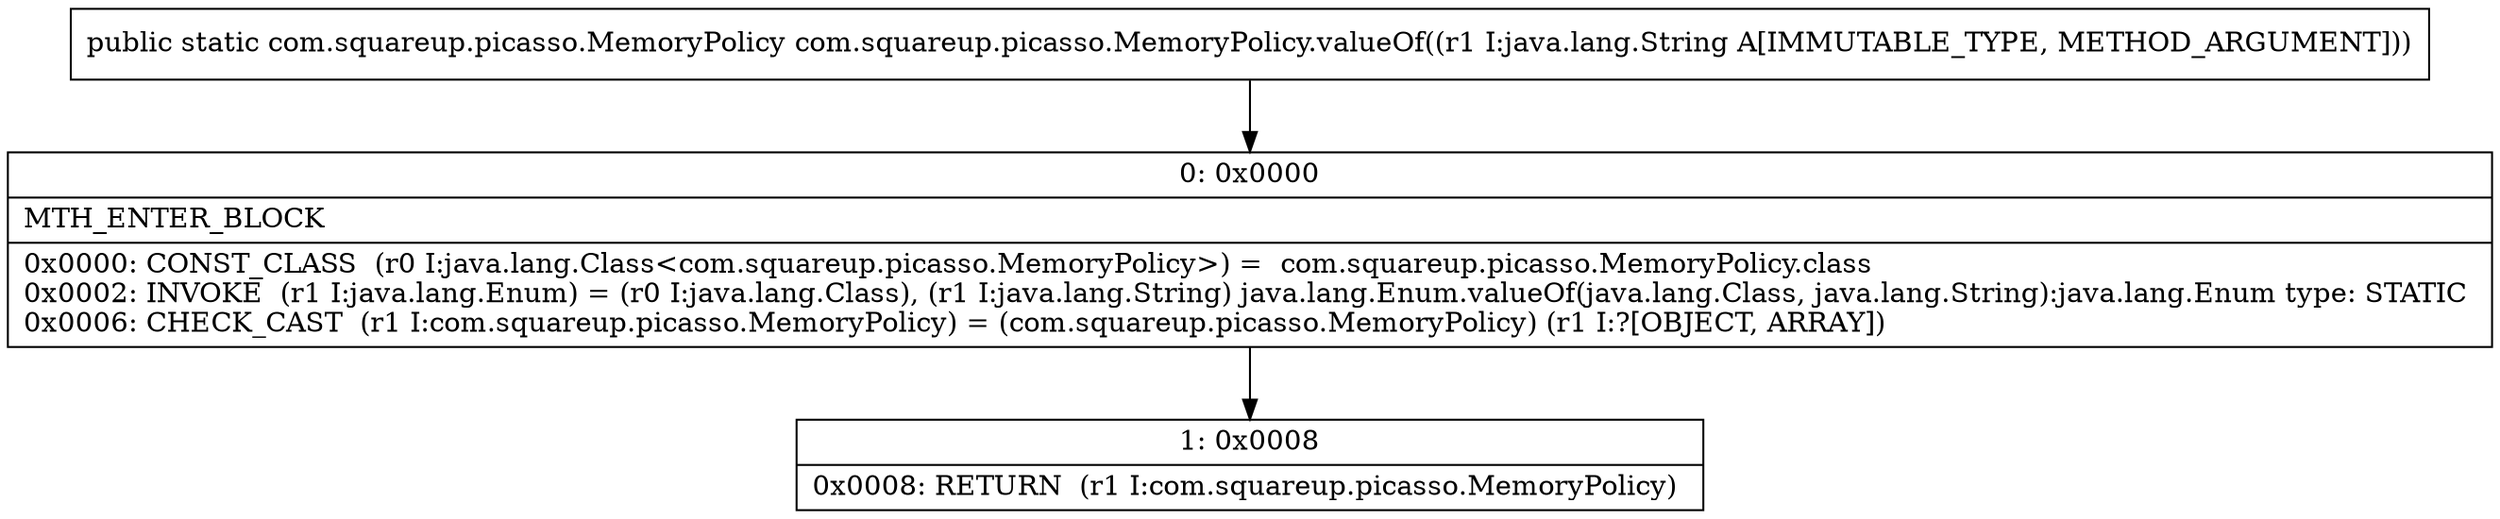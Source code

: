 digraph "CFG forcom.squareup.picasso.MemoryPolicy.valueOf(Ljava\/lang\/String;)Lcom\/squareup\/picasso\/MemoryPolicy;" {
Node_0 [shape=record,label="{0\:\ 0x0000|MTH_ENTER_BLOCK\l|0x0000: CONST_CLASS  (r0 I:java.lang.Class\<com.squareup.picasso.MemoryPolicy\>) =  com.squareup.picasso.MemoryPolicy.class \l0x0002: INVOKE  (r1 I:java.lang.Enum) = (r0 I:java.lang.Class), (r1 I:java.lang.String) java.lang.Enum.valueOf(java.lang.Class, java.lang.String):java.lang.Enum type: STATIC \l0x0006: CHECK_CAST  (r1 I:com.squareup.picasso.MemoryPolicy) = (com.squareup.picasso.MemoryPolicy) (r1 I:?[OBJECT, ARRAY]) \l}"];
Node_1 [shape=record,label="{1\:\ 0x0008|0x0008: RETURN  (r1 I:com.squareup.picasso.MemoryPolicy) \l}"];
MethodNode[shape=record,label="{public static com.squareup.picasso.MemoryPolicy com.squareup.picasso.MemoryPolicy.valueOf((r1 I:java.lang.String A[IMMUTABLE_TYPE, METHOD_ARGUMENT])) }"];
MethodNode -> Node_0;
Node_0 -> Node_1;
}

